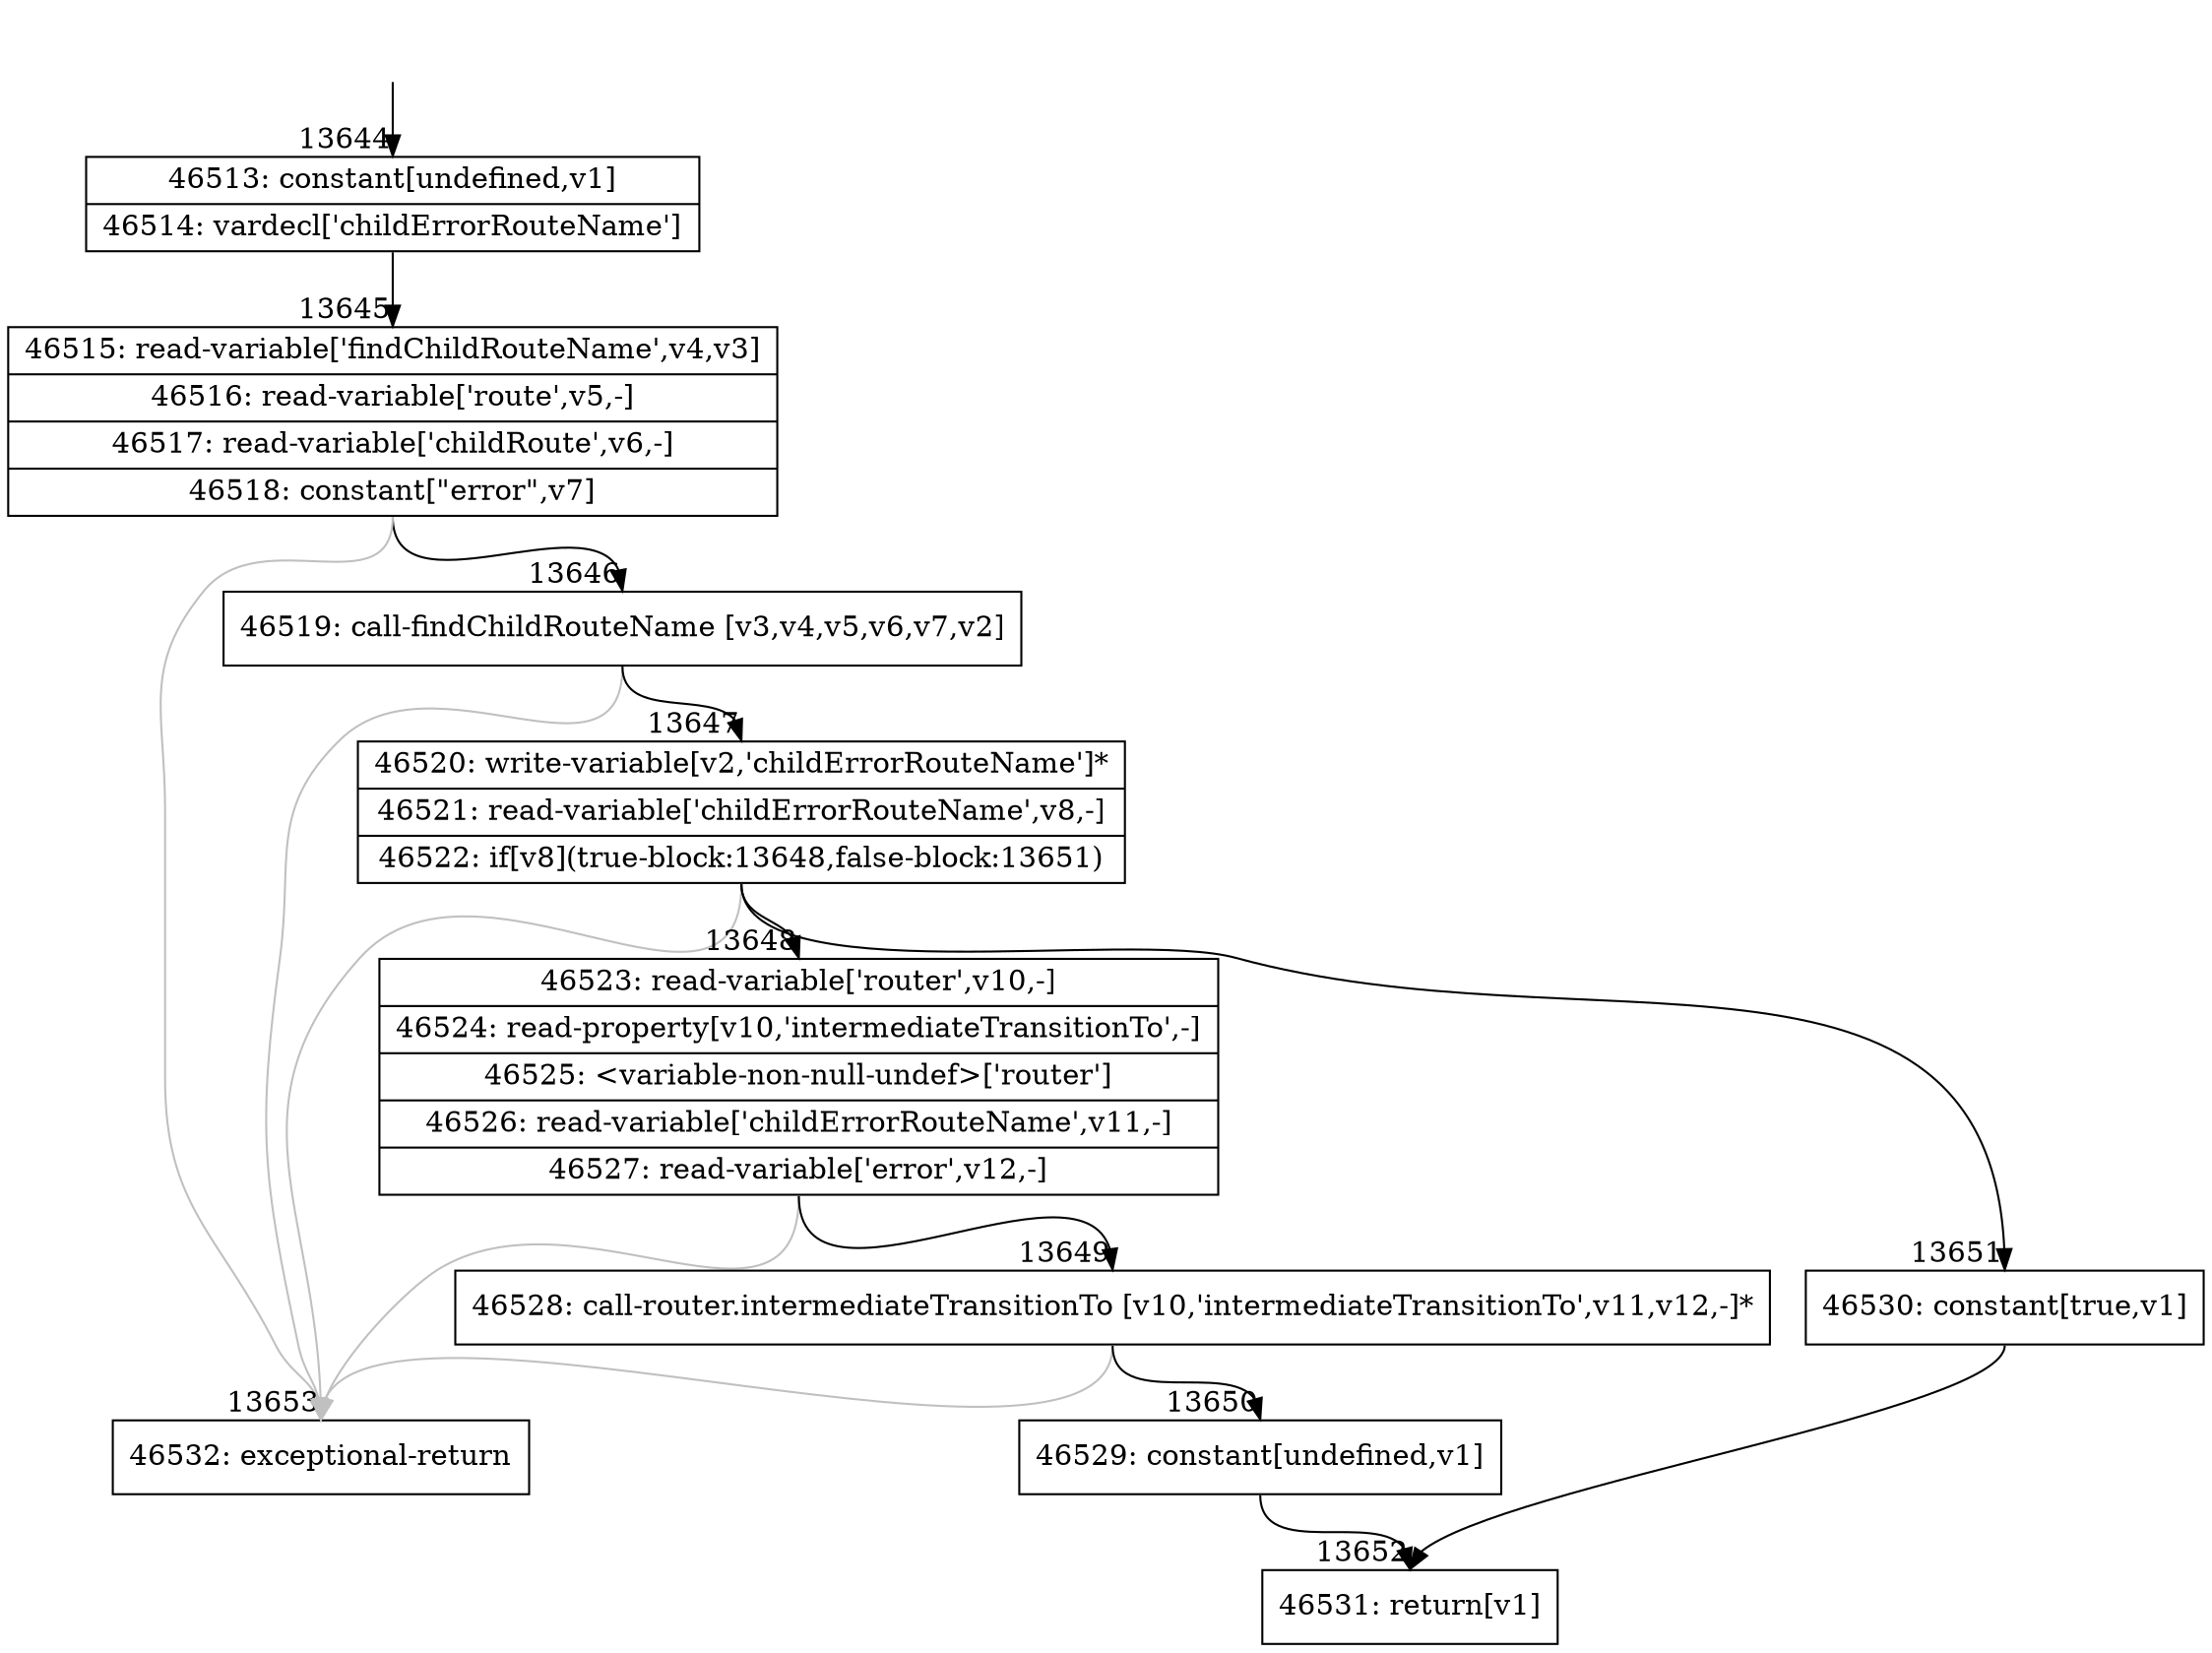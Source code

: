 digraph {
rankdir="TD"
BB_entry1131[shape=none,label=""];
BB_entry1131 -> BB13644 [tailport=s, headport=n, headlabel="    13644"]
BB13644 [shape=record label="{46513: constant[undefined,v1]|46514: vardecl['childErrorRouteName']}" ] 
BB13644 -> BB13645 [tailport=s, headport=n, headlabel="      13645"]
BB13645 [shape=record label="{46515: read-variable['findChildRouteName',v4,v3]|46516: read-variable['route',v5,-]|46517: read-variable['childRoute',v6,-]|46518: constant[\"error\",v7]}" ] 
BB13645 -> BB13646 [tailport=s, headport=n, headlabel="      13646"]
BB13645 -> BB13653 [tailport=s, headport=n, color=gray, headlabel="      13653"]
BB13646 [shape=record label="{46519: call-findChildRouteName [v3,v4,v5,v6,v7,v2]}" ] 
BB13646 -> BB13647 [tailport=s, headport=n, headlabel="      13647"]
BB13646 -> BB13653 [tailport=s, headport=n, color=gray]
BB13647 [shape=record label="{46520: write-variable[v2,'childErrorRouteName']*|46521: read-variable['childErrorRouteName',v8,-]|46522: if[v8](true-block:13648,false-block:13651)}" ] 
BB13647 -> BB13648 [tailport=s, headport=n, headlabel="      13648"]
BB13647 -> BB13651 [tailport=s, headport=n, headlabel="      13651"]
BB13647 -> BB13653 [tailport=s, headport=n, color=gray]
BB13648 [shape=record label="{46523: read-variable['router',v10,-]|46524: read-property[v10,'intermediateTransitionTo',-]|46525: \<variable-non-null-undef\>['router']|46526: read-variable['childErrorRouteName',v11,-]|46527: read-variable['error',v12,-]}" ] 
BB13648 -> BB13649 [tailport=s, headport=n, headlabel="      13649"]
BB13648 -> BB13653 [tailport=s, headport=n, color=gray]
BB13649 [shape=record label="{46528: call-router.intermediateTransitionTo [v10,'intermediateTransitionTo',v11,v12,-]*}" ] 
BB13649 -> BB13650 [tailport=s, headport=n, headlabel="      13650"]
BB13649 -> BB13653 [tailport=s, headport=n, color=gray]
BB13650 [shape=record label="{46529: constant[undefined,v1]}" ] 
BB13650 -> BB13652 [tailport=s, headport=n, headlabel="      13652"]
BB13651 [shape=record label="{46530: constant[true,v1]}" ] 
BB13651 -> BB13652 [tailport=s, headport=n]
BB13652 [shape=record label="{46531: return[v1]}" ] 
BB13653 [shape=record label="{46532: exceptional-return}" ] 
//#$~ 25366
}
